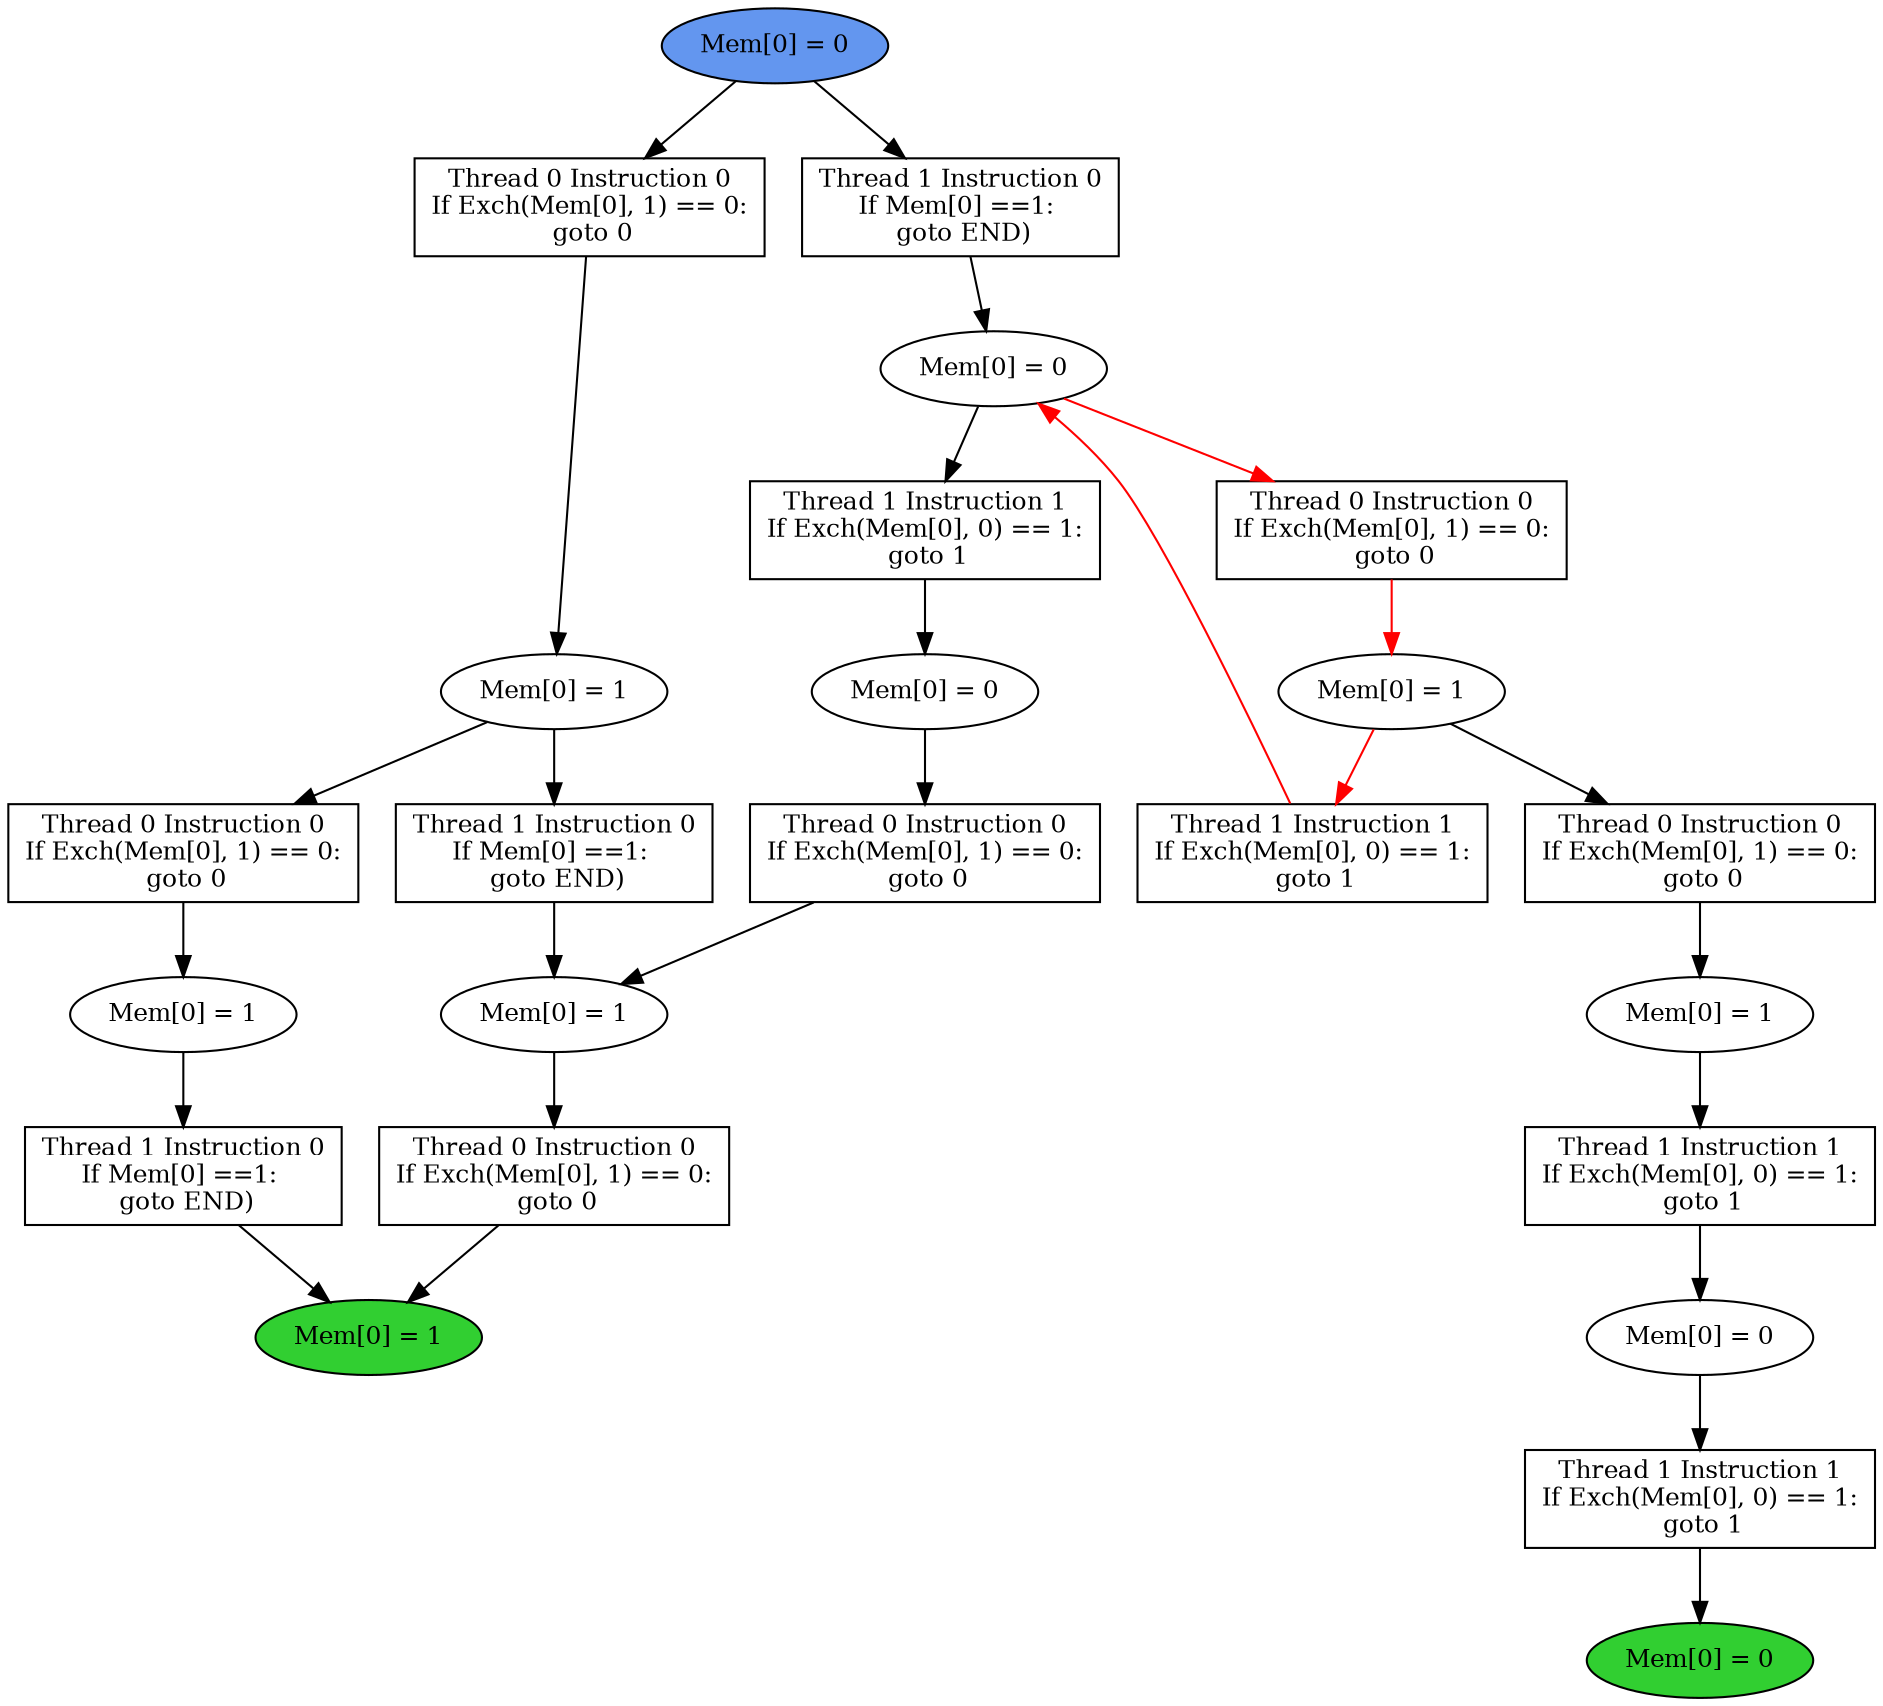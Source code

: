 digraph "graph" {
graph [fontsize=12]
node [fontsize=12]
edge [fontsize=12]
rankdir=TB;
"N18" -> "N14" [uuid = "<A0, END1>", color = "#000000", fontcolor = "#ffffff", style = "solid", label = "", dir = "forward", weight = "1"]
"N23" -> "N19" [uuid = "<A1, S7>", color = "#000000", fontcolor = "#ffffff", style = "solid", label = "", dir = "forward", weight = "1"]
"N11" -> "N10" [uuid = "<A2, S1>", color = "#000000", fontcolor = "#ffffff", style = "solid", label = "", dir = "forward", weight = "1"]
"N25" -> "N24" [uuid = "<A3, S0>", color = "#000000", fontcolor = "#ffffff", style = "solid", label = "", dir = "forward", weight = "1"]
"N32" -> "N29" [uuid = "<A4, S2>", color = "#ff0000", fontcolor = "#ffffff", style = "solid", label = "", dir = "back", weight = "1"]
"N22" -> "N21" [uuid = "<A5, S6>", color = "#000000", fontcolor = "#ffffff", style = "solid", label = "", dir = "forward", weight = "1"]
"N31" -> "N30" [uuid = "<A6, S5>", color = "#ff0000", fontcolor = "#ffffff", style = "solid", label = "", dir = "forward", weight = "1"]
"N17" -> "N16" [uuid = "<A7, S4>", color = "#000000", fontcolor = "#ffffff", style = "solid", label = "", dir = "forward", weight = "1"]
"N13" -> "N12" [uuid = "<A8, S3>", color = "#000000", fontcolor = "#ffffff", style = "solid", label = "", dir = "forward", weight = "1"]
"N15" -> "N14" [uuid = "<A9, END1>", color = "#000000", fontcolor = "#ffffff", style = "solid", label = "", dir = "forward", weight = "1"]
"N20" -> "N19" [uuid = "<A10, S7>", color = "#000000", fontcolor = "#ffffff", style = "solid", label = "", dir = "forward", weight = "1"]
"N33" -> "N32" [uuid = "<A11, S2>", color = "#000000", fontcolor = "#ffffff", style = "solid", label = "", dir = "forward", weight = "1"]
"N9" -> "N8" [uuid = "<A12, END0>", color = "#000000", fontcolor = "#ffffff", style = "solid", label = "", dir = "forward", weight = "1"]
"N19" -> "N18" [uuid = "<A0, S7>", color = "#000000", fontcolor = "#ffffff", style = "solid", label = "", dir = "forward", weight = "1"]
"N24" -> "N23" [uuid = "<A1, S0>", color = "#000000", fontcolor = "#ffffff", style = "solid", label = "", dir = "forward", weight = "1"]
"N12" -> "N11" [uuid = "<A2, S3>", color = "#000000", fontcolor = "#ffffff", style = "solid", label = "", dir = "forward", weight = "1"]
"N32" -> "N25" [uuid = "<A3, S2>", color = "#000000", fontcolor = "#ffffff", style = "solid", label = "", dir = "forward", weight = "1"]
"N30" -> "N29" [uuid = "<A4, S5>", color = "#ff0000", fontcolor = "#ffffff", style = "solid", label = "", dir = "forward", weight = "1"]
"N34" -> "N22" [uuid = "<A5, START$0>", color = "#000000", fontcolor = "#ffffff", style = "solid", label = "", dir = "forward", weight = "1"]
"N32" -> "N31" [uuid = "<A6, S2>", color = "#ff0000", fontcolor = "#ffffff", style = "solid", label = "", dir = "forward", weight = "1"]
"N21" -> "N17" [uuid = "<A7, S6>", color = "#000000", fontcolor = "#ffffff", style = "solid", label = "", dir = "forward", weight = "1"]
"N30" -> "N13" [uuid = "<A8, S5>", color = "#000000", fontcolor = "#ffffff", style = "solid", label = "", dir = "forward", weight = "1"]
"N16" -> "N15" [uuid = "<A9, S4>", color = "#000000", fontcolor = "#ffffff", style = "solid", label = "", dir = "forward", weight = "1"]
"N21" -> "N20" [uuid = "<A10, S6>", color = "#000000", fontcolor = "#ffffff", style = "solid", label = "", dir = "forward", weight = "1"]
"N34" -> "N33" [uuid = "<A11, START$0>", color = "#000000", fontcolor = "#ffffff", style = "solid", label = "", dir = "forward", weight = "1"]
"N10" -> "N9" [uuid = "<A12, S1>", color = "#000000", fontcolor = "#ffffff", style = "solid", label = "", dir = "forward", weight = "1"]
"N8" [uuid="END0", label="Mem[0] = 0", fillcolor = "#31cf31", fontcolor = "#000000", shape = "ellipse", style = "filled, solid"]
"N9" [uuid="A12", label="Thread 1 Instruction 1
If Exch(Mem[0], 0) == 1:
 goto 1", fillcolor = "#ffffff", fontcolor = "#000000", shape = "box", style = "filled, solid"]
"N10" [uuid="S1", label="Mem[0] = 0", fillcolor = "#ffffff", fontcolor = "#000000", shape = "ellipse", style = "filled, solid"]
"N11" [uuid="A2", label="Thread 1 Instruction 1
If Exch(Mem[0], 0) == 1:
 goto 1", fillcolor = "#ffffff", fontcolor = "#000000", shape = "box", style = "filled, solid"]
"N12" [uuid="S3", label="Mem[0] = 1", fillcolor = "#ffffff", fontcolor = "#000000", shape = "ellipse", style = "filled, solid"]
"N13" [uuid="A8", label="Thread 0 Instruction 0
If Exch(Mem[0], 1) == 0:
 goto 0", fillcolor = "#ffffff", fontcolor = "#000000", shape = "box", style = "filled, solid"]
"N14" [uuid="END1", label="Mem[0] = 1", fillcolor = "#31cf31", fontcolor = "#000000", shape = "ellipse", style = "filled, solid"]
"N15" [uuid="A9", label="Thread 1 Instruction 0
If Mem[0] ==1: 
 goto END)", fillcolor = "#ffffff", fontcolor = "#000000", shape = "box", style = "filled, solid"]
"N16" [uuid="S4", label="Mem[0] = 1", fillcolor = "#ffffff", fontcolor = "#000000", shape = "ellipse", style = "filled, solid"]
"N17" [uuid="A7", label="Thread 0 Instruction 0
If Exch(Mem[0], 1) == 0:
 goto 0", fillcolor = "#ffffff", fontcolor = "#000000", shape = "box", style = "filled, solid"]
"N18" [uuid="A0", label="Thread 0 Instruction 0
If Exch(Mem[0], 1) == 0:
 goto 0", fillcolor = "#ffffff", fontcolor = "#000000", shape = "box", style = "filled, solid"]
"N19" [uuid="S7", label="Mem[0] = 1", fillcolor = "#ffffff", fontcolor = "#000000", shape = "ellipse", style = "filled, solid"]
"N20" [uuid="A10", label="Thread 1 Instruction 0
If Mem[0] ==1: 
 goto END)", fillcolor = "#ffffff", fontcolor = "#000000", shape = "box", style = "filled, solid"]
"N21" [uuid="S6", label="Mem[0] = 1", fillcolor = "#ffffff", fontcolor = "#000000", shape = "ellipse", style = "filled, solid"]
"N22" [uuid="A5", label="Thread 0 Instruction 0
If Exch(Mem[0], 1) == 0:
 goto 0", fillcolor = "#ffffff", fontcolor = "#000000", shape = "box", style = "filled, solid"]
"N23" [uuid="A1", label="Thread 0 Instruction 0
If Exch(Mem[0], 1) == 0:
 goto 0", fillcolor = "#ffffff", fontcolor = "#000000", shape = "box", style = "filled, solid"]
"N24" [uuid="S0", label="Mem[0] = 0", fillcolor = "#ffffff", fontcolor = "#000000", shape = "ellipse", style = "filled, solid"]
"N25" [uuid="A3", label="Thread 1 Instruction 1
If Exch(Mem[0], 0) == 1:
 goto 1", fillcolor = "#ffffff", fontcolor = "#000000", shape = "box", style = "filled, solid"]
"N29" [uuid="A4", label="Thread 1 Instruction 1
If Exch(Mem[0], 0) == 1:
 goto 1", fillcolor = "#ffffff", fontcolor = "#000000", shape = "box", style = "filled, solid"]
"N30" [uuid="S5", label="Mem[0] = 1", fillcolor = "#ffffff", fontcolor = "#000000", shape = "ellipse", style = "filled, solid"]
"N31" [uuid="A6", label="Thread 0 Instruction 0
If Exch(Mem[0], 1) == 0:
 goto 0", fillcolor = "#ffffff", fontcolor = "#000000", shape = "box", style = "filled, solid"]
"N32" [uuid="S2", label="Mem[0] = 0", fillcolor = "#ffffff", fontcolor = "#000000", shape = "ellipse", style = "filled, solid"]
"N33" [uuid="A11", label="Thread 1 Instruction 0
If Mem[0] ==1: 
 goto END)", fillcolor = "#ffffff", fontcolor = "#000000", shape = "box", style = "filled, solid"]
"N34" [uuid="START$0", label="Mem[0] = 0", fillcolor = "#6396ef", fontcolor = "#000000", shape = "ellipse", style = "filled, solid"]
}